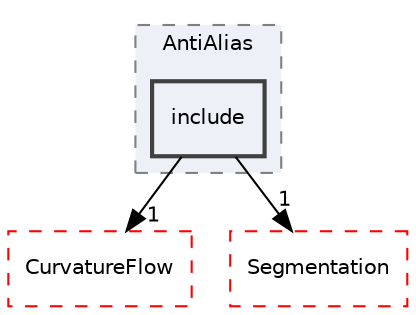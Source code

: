 digraph "include"
{
 // LATEX_PDF_SIZE
  edge [fontname="Helvetica",fontsize="10",labelfontname="Helvetica",labelfontsize="10"];
  node [fontname="Helvetica",fontsize="10",shape=record];
  compound=true
  subgraph clusterdir_6859e8965d40066b9335eada96bf3308 {
    graph [ bgcolor="#edf0f7", pencolor="grey50", style="filled,dashed,", label="AntiAlias", fontname="Helvetica", fontsize="10", URL="dir_6859e8965d40066b9335eada96bf3308.html"]
  dir_a6987418ecc11206830a35b06b4f7dd9 [shape=box, label="include", style="filled,bold,", fillcolor="#edf0f7", color="grey25", URL="dir_a6987418ecc11206830a35b06b4f7dd9.html"];
  }
  dir_17a43173937a44f89ee6c08f078de775 [shape=box, label="CurvatureFlow", style="dashed,", fillcolor="#edf0f7", color="red", URL="dir_17a43173937a44f89ee6c08f078de775.html"];
  dir_431b5b85ef2fd850d23fe72862364324 [shape=box, label="Segmentation", style="dashed,", fillcolor="#edf0f7", color="red", URL="dir_431b5b85ef2fd850d23fe72862364324.html"];
  dir_a6987418ecc11206830a35b06b4f7dd9->dir_17a43173937a44f89ee6c08f078de775 [headlabel="1", labeldistance=1.5 headhref="dir_000074_000017.html"];
  dir_a6987418ecc11206830a35b06b4f7dd9->dir_431b5b85ef2fd850d23fe72862364324 [headlabel="1", labeldistance=1.5 headhref="dir_000074_000223.html"];
}
